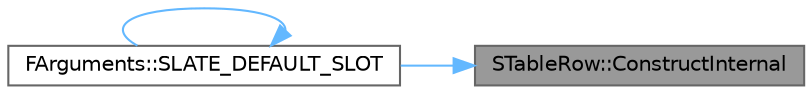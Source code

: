 digraph "STableRow::ConstructInternal"
{
 // INTERACTIVE_SVG=YES
 // LATEX_PDF_SIZE
  bgcolor="transparent";
  edge [fontname=Helvetica,fontsize=10,labelfontname=Helvetica,labelfontsize=10];
  node [fontname=Helvetica,fontsize=10,shape=box,height=0.2,width=0.4];
  rankdir="RL";
  Node1 [id="Node000001",label="STableRow::ConstructInternal",height=0.2,width=0.4,color="gray40", fillcolor="grey60", style="filled", fontcolor="black",tooltip="An internal method to construct and setup this row widget (purposely avoids child construction)."];
  Node1 -> Node2 [id="edge1_Node000001_Node000002",dir="back",color="steelblue1",style="solid",tooltip=" "];
  Node2 [id="Node000002",label="FArguments::SLATE_DEFAULT_SLOT",height=0.2,width=0.4,color="grey40", fillcolor="white", style="filled",URL="$d4/dd9/classSTableRow.html#ac103b89bfc413a47fbdfa85c470cc862",tooltip=" "];
  Node2 -> Node2 [id="edge2_Node000002_Node000002",dir="back",color="steelblue1",style="solid",tooltip=" "];
}

